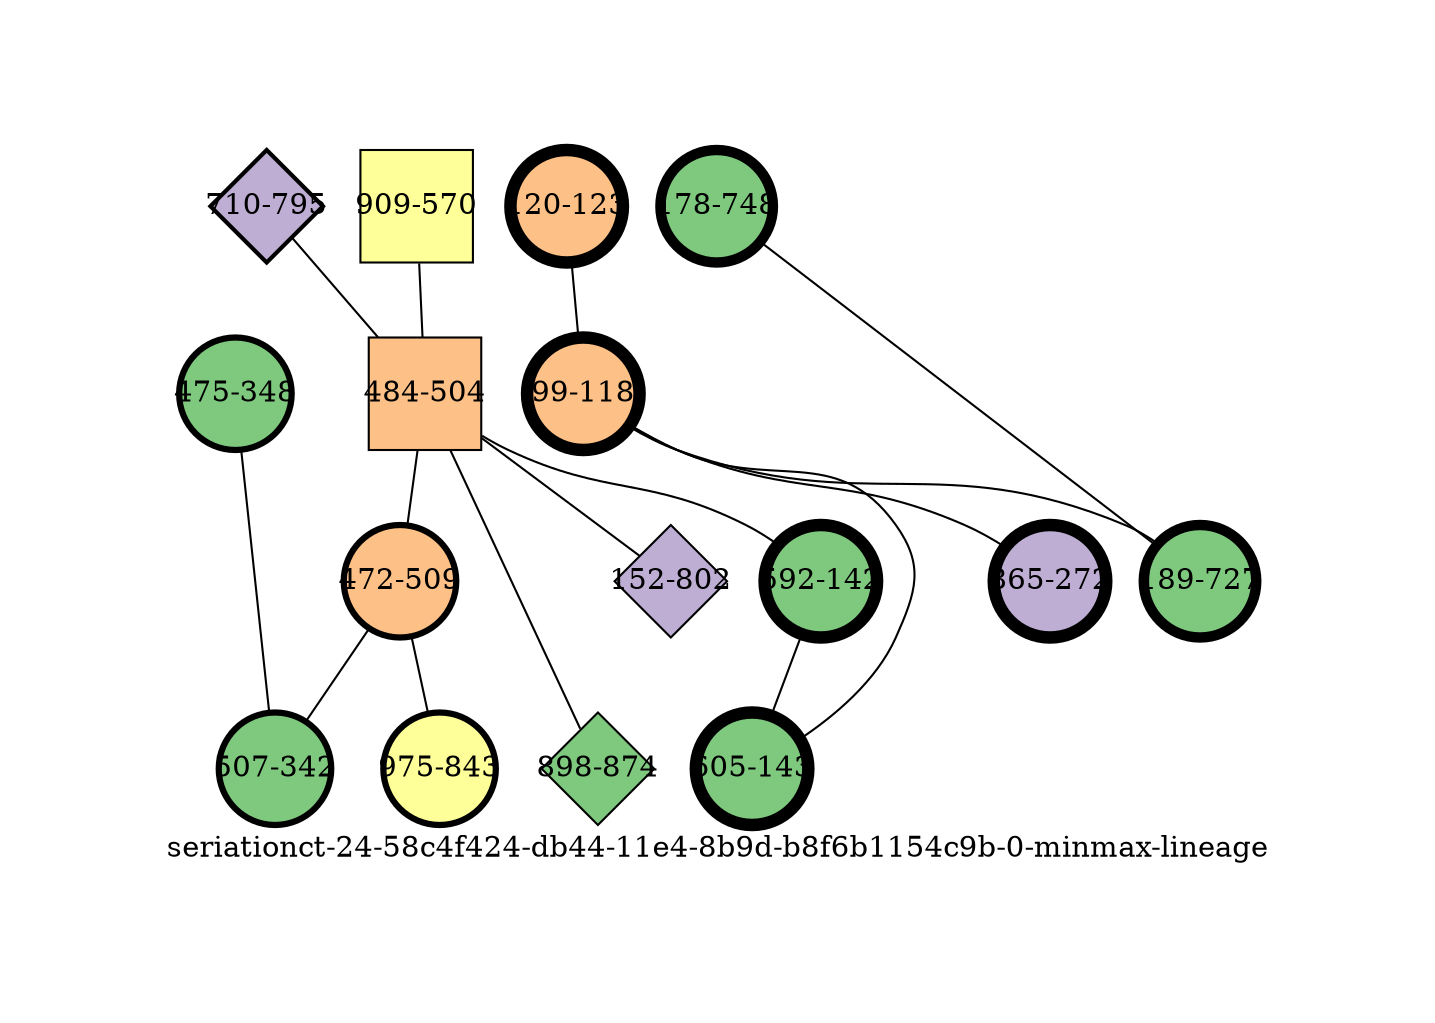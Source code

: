 strict graph "seriationct-24-58c4f424-db44-11e4-8b9d-b8f6b1154c9b-0-minmax-lineage" {
labelloc=b;
ratio=auto;
pad="1.0";
label="seriationct-24-58c4f424-db44-11e4-8b9d-b8f6b1154c9b-0-minmax-lineage";
node [width="0.75", style=filled, fixedsize=true, height="0.75", shape=circle, label=""];
0 [xCoordinate="348.0", appears_in_slice=3, yCoordinate="475.0", colorscheme=accent6, lineage_id=0, short_label="475-348", label="475-348", shape=circle, cluster_id=0, fillcolor=1, size="500.0", id=0, penwidth="3.0"];
1 [xCoordinate="748.0", appears_in_slice=5, yCoordinate="178.0", colorscheme=accent6, lineage_id=0, short_label="178-748", label="178-748", shape=circle, cluster_id=0, fillcolor=1, size="500.0", id=8, penwidth="5.0"];
2 [xCoordinate="795.0", appears_in_slice=2, yCoordinate="710.0", colorscheme=accent6, lineage_id=2, short_label="710-795", label="710-795", shape=diamond, cluster_id=1, fillcolor=2, size="500.0", id=6, penwidth="2.0"];
3 [xCoordinate="123.0", appears_in_slice=6, yCoordinate="120.0", colorscheme=accent6, lineage_id=0, short_label="120-123", label="120-123", shape=circle, cluster_id=2, fillcolor=3, size="500.0", id=1, penwidth="6.0"];
4 [xCoordinate="570.0", appears_in_slice=1, yCoordinate="909.0", colorscheme=accent6, lineage_id=1, short_label="909-570", label="909-570", shape=square, cluster_id=3, fillcolor=4, size="500.0", id=2, penwidth="1.0"];
5 [xCoordinate="504.0", appears_in_slice=1, yCoordinate="484.0", colorscheme=accent6, lineage_id=1, short_label="484-504", label="484-504", shape=square, cluster_id=2, fillcolor=3, size="500.0", id=3, penwidth="1.0"];
6 [xCoordinate="874.0", appears_in_slice=1, yCoordinate="898.0", colorscheme=accent6, lineage_id=2, short_label="898-874", label="898-874", shape=diamond, cluster_id=0, fillcolor=1, size="500.0", id=4, penwidth="1.0"];
7 [xCoordinate="802.0", appears_in_slice=1, yCoordinate="152.0", colorscheme=accent6, lineage_id=2, short_label="152-802", label="152-802", shape=diamond, cluster_id=1, fillcolor=2, size="500.0", id=5, penwidth="1.0"];
8 [xCoordinate="118.0", appears_in_slice=6, yCoordinate="99.0", colorscheme=accent6, lineage_id=0, short_label="99-118", label="99-118", shape=circle, cluster_id=2, fillcolor=3, size="500.0", id=11, penwidth="6.0"];
9 [xCoordinate="727.0", appears_in_slice=5, yCoordinate="189.0", colorscheme=accent6, lineage_id=0, short_label="189-727", label="189-727", shape=circle, cluster_id=0, fillcolor=1, size="500.0", id=7, penwidth="5.0"];
10 [xCoordinate="509.0", appears_in_slice=3, yCoordinate="472.0", colorscheme=accent6, lineage_id=0, short_label="472-509", label="472-509", shape=circle, cluster_id=2, fillcolor=3, size="500.0", id=9, penwidth="3.0"];
11 [xCoordinate="342.0", appears_in_slice=3, yCoordinate="507.0", colorscheme=accent6, lineage_id=0, short_label="507-342", label="507-342", shape=circle, cluster_id=0, fillcolor=1, size="500.0", id=10, penwidth="3.0"];
12 [xCoordinate="272.0", appears_in_slice=6, yCoordinate="865.0", colorscheme=accent6, lineage_id=0, short_label="865-272", label="865-272", shape=circle, cluster_id=1, fillcolor=2, size="500.0", id=12, penwidth="6.0"];
13 [xCoordinate="843.0", appears_in_slice=3, yCoordinate="975.0", colorscheme=accent6, lineage_id=0, short_label="975-843", label="975-843", shape=circle, cluster_id=3, fillcolor=4, size="500.0", id=13, penwidth="3.0"];
14 [xCoordinate="142.0", appears_in_slice=6, yCoordinate="592.0", colorscheme=accent6, lineage_id=0, short_label="592-142", label="592-142", shape=circle, cluster_id=0, fillcolor=1, size="500.0", id=14, penwidth="6.0"];
15 [xCoordinate="143.0", appears_in_slice=6, yCoordinate="605.0", colorscheme=accent6, lineage_id=0, short_label="605-143", label="605-143", shape=circle, cluster_id=0, fillcolor=1, size="500.0", id=15, penwidth="6.0"];
0 -- 11  [inverseweight="13.3630620956", weight="0.0748331477355"];
1 -- 9  [inverseweight="35.1798772365", weight="0.0284253408071"];
2 -- 5  [inverseweight="1.80321026378", weight="0.554566497365"];
3 -- 8  [inverseweight="2.03342776791", weight="0.491780438814"];
4 -- 5  [inverseweight="1.93267839517", weight="0.517416659956"];
5 -- 6  [inverseweight="1.06710034849", weight="0.937118989243"];
5 -- 7  [inverseweight="1.4239063331", weight="0.702293385986"];
5 -- 10  [inverseweight="1.6022020416", weight="0.624141009709"];
5 -- 14  [inverseweight="1.73814499863", weight="0.575325994546"];
8 -- 9  [inverseweight="2.50150135135", weight="0.399759927957"];
8 -- 12  [inverseweight="1.74305987891", weight="0.573703756306"];
8 -- 15  [inverseweight="17.7892016741", weight="0.0562138772902"];
10 -- 11  [inverseweight="1.48712079351", weight="0.672440331925"];
10 -- 13  [inverseweight="14.655259544", weight="0.0682348884369"];
14 -- 15  [inverseweight="2.81200794166", weight="0.355617772334"];
}
